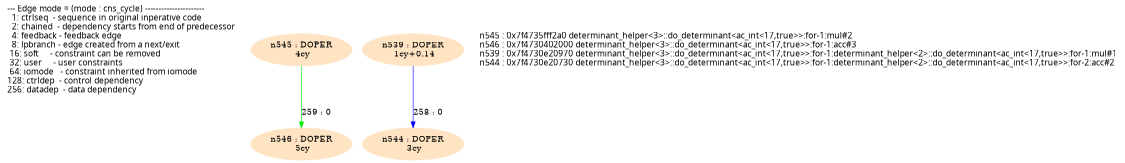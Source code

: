 digraph G {
  size="7.5,10"; center=true; ratio=auto;
  m1[fontname=Fixed,labeljust=left,label="--- Edge mode = (mode : cns_cycle) ----------------------\l  1: ctrlseq  - sequence in original inperative code     \l  2: chained  - dependency starts from end of predecessor\l  4: feedback - feedback edge                            \l  8: lpbranch - edge created from a next/exit            \l 16: soft     - constraint can be removed                \l 32: user     - user constraints                         \l 64: iomode   - constraint inherited from iomode         \l128: ctrldep  - control dependency                       \l256: datadep  - data dependency                          \l",shape=none];
  n545[label="n545 : DOPER\n 4cy\n",shape=ellipse,style=filled,color=bisque];
  n546[label="n546 : DOPER\n 5cy\n",shape=ellipse,style=filled,color=bisque];
  n539[label="n539 : DOPER\n 1cy+0.14\n",shape=ellipse,style=filled,color=bisque];
  n544[label="n544 : DOPER\n 3cy\n",shape=ellipse,style=filled,color=bisque];
  m2[fontname=Fixed,labeljust=left,label="n545 : 0x7f4735fff2a0 determinant_helper<3>::do_determinant<ac_int<17,true>>:for-1:mul#2\ln546 : 0x7f4730402000 determinant_helper<3>::do_determinant<ac_int<17,true>>:for-1:acc#3\ln539 : 0x7f4730e20970 determinant_helper<3>::do_determinant<ac_int<17,true>>:for-1:determinant_helper<2>::do_determinant<ac_int<17,true>>:for-1:mul#1\ln544 : 0x7f4730e20730 determinant_helper<3>::do_determinant<ac_int<17,true>>:for-1:determinant_helper<2>::do_determinant<ac_int<17,true>>:for-2:acc#2\l",shape=none];
  n545 -> n546[label="259 : 0",color=green2];
  n539 -> n544[label="258 : 0",color=blue];
}

